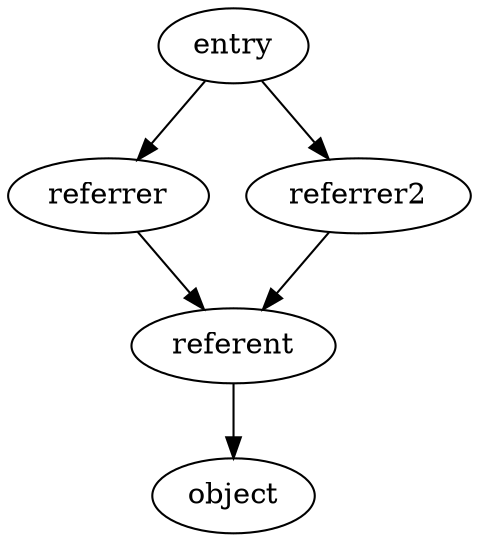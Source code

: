 digraph referrer {
    referent -> object[shape = box]
    referrer -> referent
    referrer2 -> referent
    
    entry -> {referrer,referrer2}

    
}
